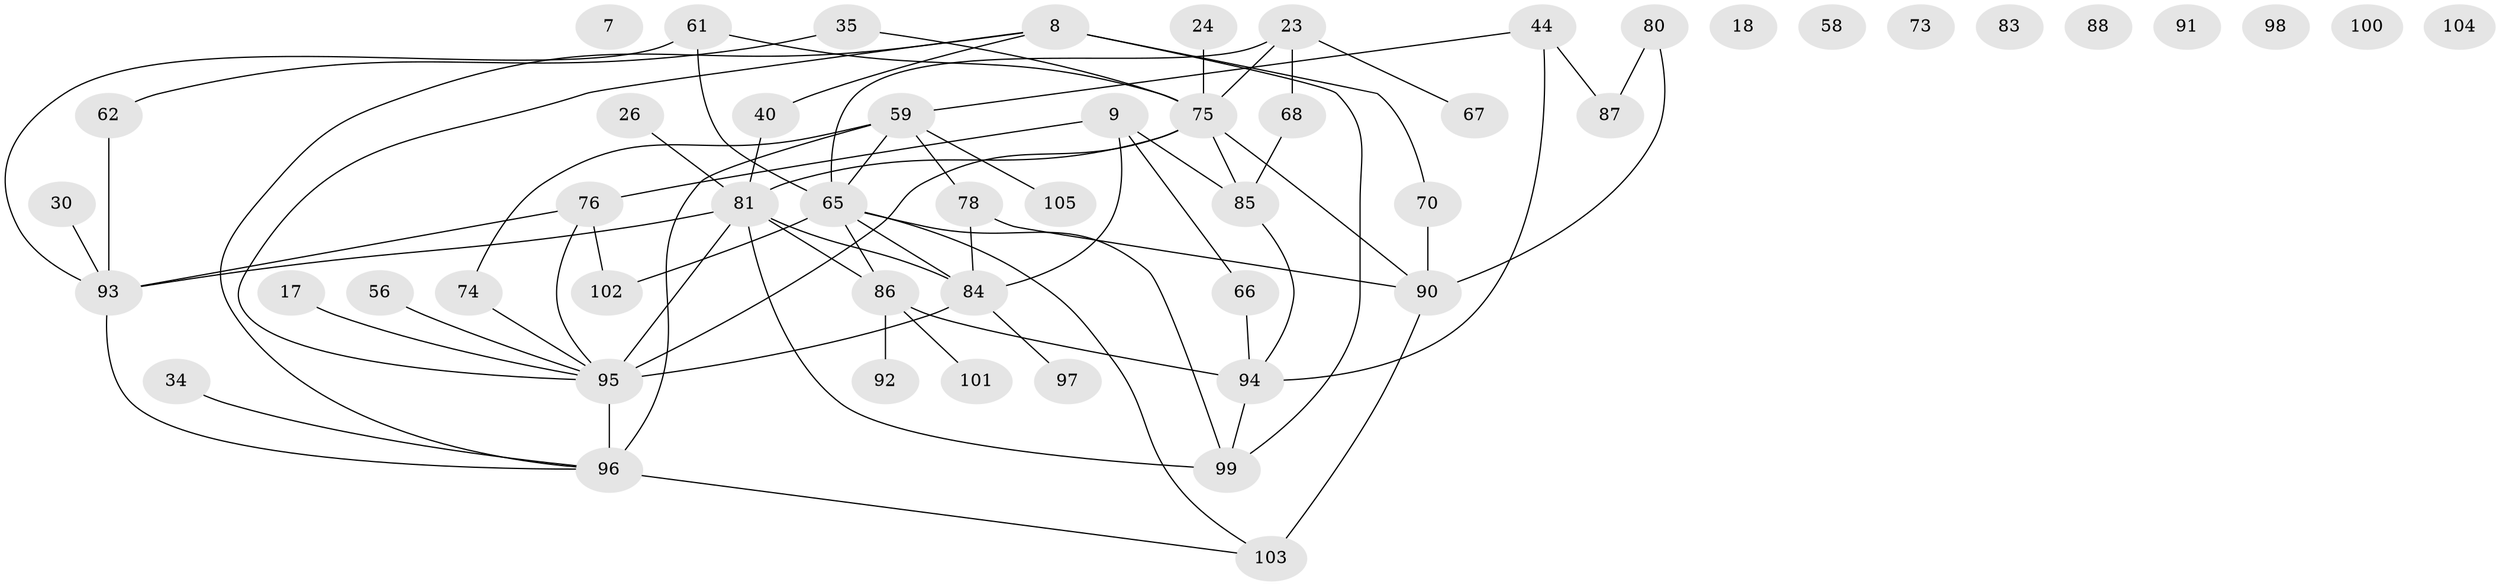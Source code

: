 // original degree distribution, {1: 0.18095238095238095, 4: 0.1523809523809524, 2: 0.22857142857142856, 3: 0.19047619047619047, 0: 0.08571428571428572, 6: 0.0761904761904762, 5: 0.08571428571428572}
// Generated by graph-tools (version 1.1) at 2025/43/03/04/25 21:43:48]
// undirected, 52 vertices, 70 edges
graph export_dot {
graph [start="1"]
  node [color=gray90,style=filled];
  7;
  8;
  9;
  17;
  18;
  23;
  24;
  26;
  30;
  34;
  35;
  40;
  44 [super="+29"];
  56;
  58;
  59 [super="+33"];
  61;
  62;
  65 [super="+3+38+28"];
  66;
  67;
  68 [super="+6"];
  70;
  73;
  74 [super="+69+55"];
  75 [super="+60+72"];
  76 [super="+4+15"];
  78;
  80;
  81 [super="+43"];
  83;
  84 [super="+37+46"];
  85 [super="+36"];
  86 [super="+12+42+52"];
  87;
  88;
  90 [super="+89"];
  91;
  92;
  93 [super="+71+14"];
  94;
  95 [super="+57+54+77"];
  96 [super="+32+31+79"];
  97;
  98;
  99 [super="+82"];
  100 [super="+1"];
  101;
  102;
  103 [super="+49"];
  104;
  105;
  8 -- 40;
  8 -- 70;
  8 -- 99 [weight=2];
  8 -- 96;
  8 -- 95;
  9 -- 66;
  9 -- 85 [weight=2];
  9 -- 84;
  9 -- 76;
  17 -- 95;
  23 -- 65;
  23 -- 67;
  23 -- 68;
  23 -- 75;
  24 -- 75;
  26 -- 81;
  30 -- 93;
  34 -- 96;
  35 -- 62;
  35 -- 75;
  40 -- 81;
  44 -- 94;
  44 -- 59;
  44 -- 87;
  56 -- 95;
  59 -- 105;
  59 -- 78;
  59 -- 65 [weight=2];
  59 -- 96 [weight=3];
  59 -- 74;
  61 -- 65;
  61 -- 93;
  61 -- 75;
  62 -- 93;
  65 -- 84;
  65 -- 102;
  65 -- 99;
  65 -- 86;
  65 -- 103;
  66 -- 94;
  68 -- 85;
  70 -- 90;
  74 -- 95;
  75 -- 81;
  75 -- 85 [weight=2];
  75 -- 90 [weight=2];
  75 -- 95 [weight=2];
  76 -- 93;
  76 -- 95;
  76 -- 102;
  78 -- 84;
  78 -- 90;
  80 -- 87;
  80 -- 90;
  81 -- 86;
  81 -- 99 [weight=2];
  81 -- 84 [weight=2];
  81 -- 93 [weight=2];
  81 -- 95 [weight=2];
  84 -- 97;
  84 -- 95 [weight=2];
  85 -- 94;
  86 -- 92;
  86 -- 94 [weight=2];
  86 -- 101;
  90 -- 103 [weight=2];
  93 -- 96 [weight=2];
  94 -- 99;
  95 -- 96 [weight=4];
  96 -- 103;
}
